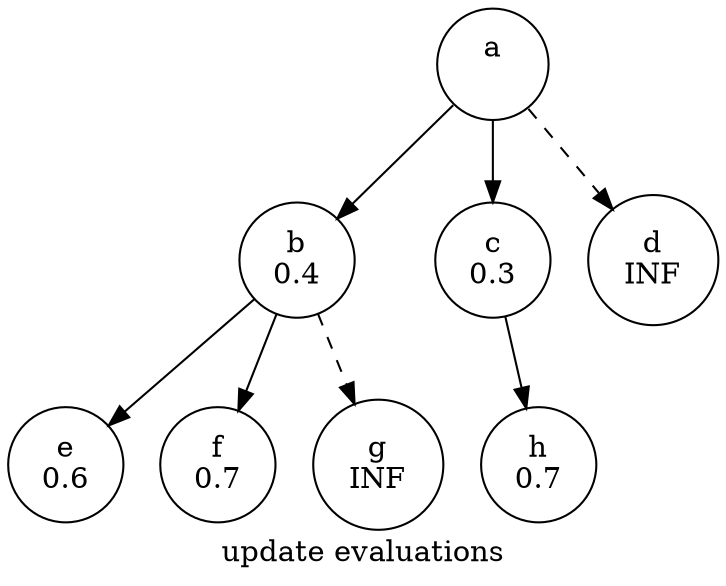 digraph {
    rankdir = UD;
    label = "update evaluations";
    node [shape = circle];

    a [label = "a\n   "];
    b [label = "b\n0.4"];
    c [label = "c\n0.3"];
    d [label = "d\nINF"];

    e [label = "e\n0.6"];
    f [label = "f\n0.7"];
    g [label = "g\nINF"];

    h [label = "h\n0.7"];

    a -> b;
    a -> c;
    a -> d [style = "dashed"];

    b -> e;
    b -> f;
    b -> g [style = "dashed"];

    c -> h;
}